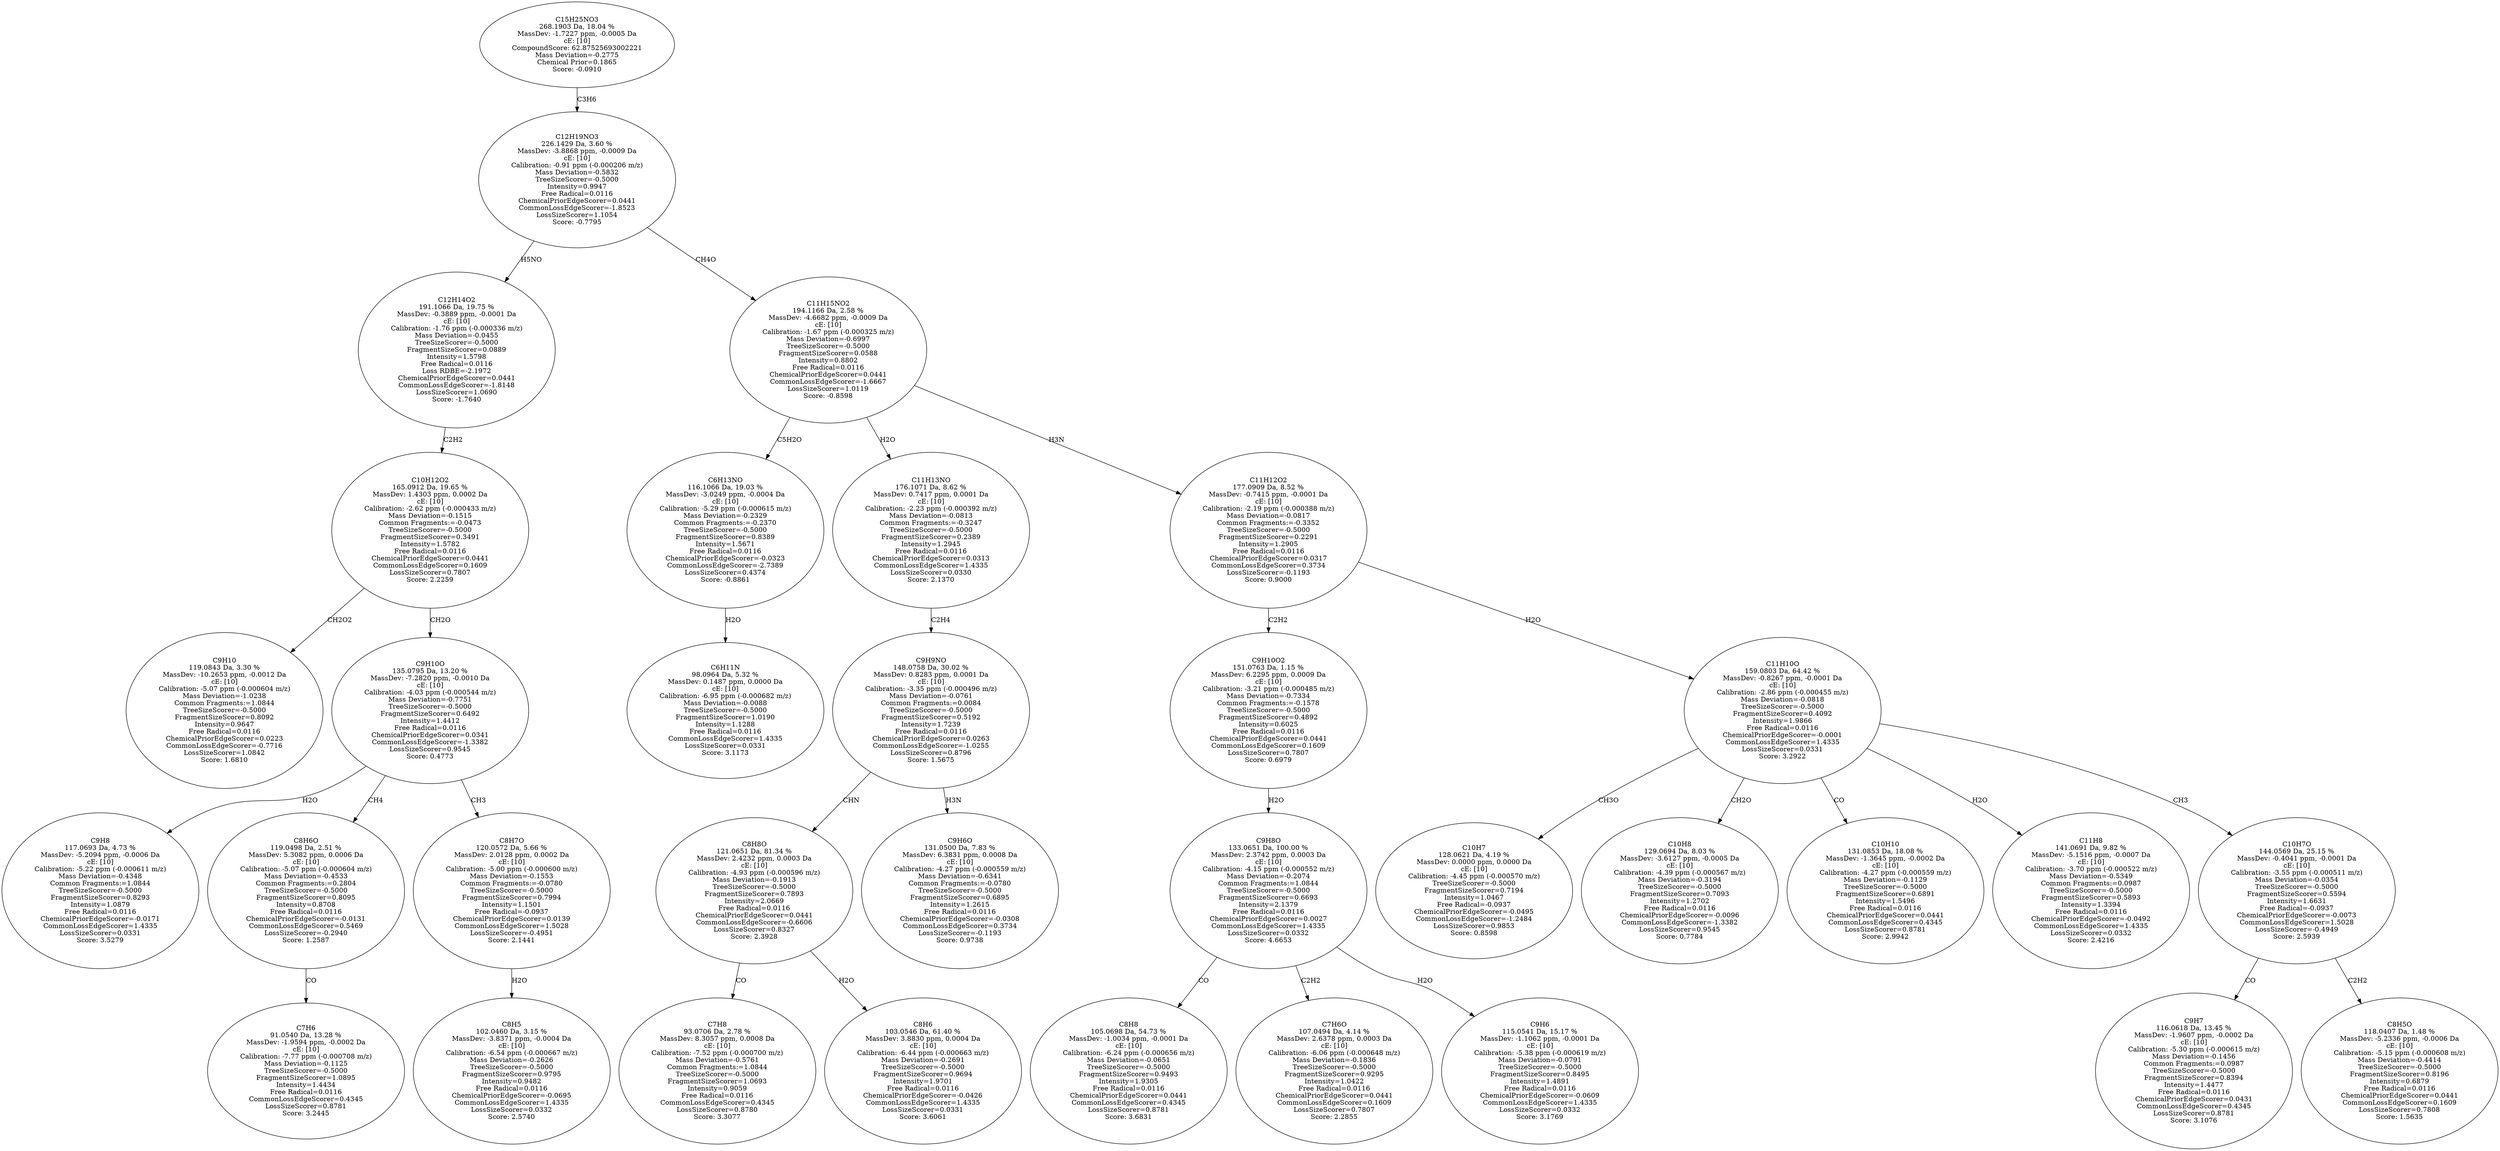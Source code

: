 strict digraph {
v1 [label="C9H10\n119.0843 Da, 3.30 %\nMassDev: -10.2653 ppm, -0.0012 Da\ncE: [10]\nCalibration: -5.07 ppm (-0.000604 m/z)\nMass Deviation=-1.0238\nCommon Fragments:=1.0844\nTreeSizeScorer=-0.5000\nFragmentSizeScorer=0.8092\nIntensity=0.9647\nFree Radical=0.0116\nChemicalPriorEdgeScorer=0.0223\nCommonLossEdgeScorer=-0.7716\nLossSizeScorer=1.0842\nScore: 1.6810"];
v2 [label="C9H8\n117.0693 Da, 4.73 %\nMassDev: -5.2094 ppm, -0.0006 Da\ncE: [10]\nCalibration: -5.22 ppm (-0.000611 m/z)\nMass Deviation=-0.4348\nCommon Fragments:=1.0844\nTreeSizeScorer=-0.5000\nFragmentSizeScorer=0.8293\nIntensity=1.0879\nFree Radical=0.0116\nChemicalPriorEdgeScorer=-0.0171\nCommonLossEdgeScorer=1.4335\nLossSizeScorer=0.0331\nScore: 3.5279"];
v3 [label="C7H6\n91.0540 Da, 13.28 %\nMassDev: -1.9594 ppm, -0.0002 Da\ncE: [10]\nCalibration: -7.77 ppm (-0.000708 m/z)\nMass Deviation=-0.1125\nTreeSizeScorer=-0.5000\nFragmentSizeScorer=1.0895\nIntensity=1.4434\nFree Radical=0.0116\nCommonLossEdgeScorer=0.4345\nLossSizeScorer=0.8781\nScore: 3.2445"];
v4 [label="C8H6O\n119.0498 Da, 2.51 %\nMassDev: 5.3082 ppm, 0.0006 Da\ncE: [10]\nCalibration: -5.07 ppm (-0.000604 m/z)\nMass Deviation=-0.4533\nCommon Fragments:=0.2804\nTreeSizeScorer=-0.5000\nFragmentSizeScorer=0.8095\nIntensity=0.8708\nFree Radical=0.0116\nChemicalPriorEdgeScorer=-0.0131\nCommonLossEdgeScorer=0.5469\nLossSizeScorer=-0.2940\nScore: 1.2587"];
v5 [label="C8H5\n102.0460 Da, 3.15 %\nMassDev: -3.8371 ppm, -0.0004 Da\ncE: [10]\nCalibration: -6.54 ppm (-0.000667 m/z)\nMass Deviation=-0.2626\nTreeSizeScorer=-0.5000\nFragmentSizeScorer=0.9795\nIntensity=0.9482\nFree Radical=0.0116\nChemicalPriorEdgeScorer=-0.0695\nCommonLossEdgeScorer=1.4335\nLossSizeScorer=0.0332\nScore: 2.5740"];
v6 [label="C8H7O\n120.0572 Da, 5.66 %\nMassDev: 2.0128 ppm, 0.0002 Da\ncE: [10]\nCalibration: -5.00 ppm (-0.000600 m/z)\nMass Deviation=-0.1553\nCommon Fragments:=-0.0780\nTreeSizeScorer=-0.5000\nFragmentSizeScorer=0.7994\nIntensity=1.1501\nFree Radical=-0.0937\nChemicalPriorEdgeScorer=0.0139\nCommonLossEdgeScorer=1.5028\nLossSizeScorer=-0.4951\nScore: 2.1441"];
v7 [label="C9H10O\n135.0795 Da, 13.20 %\nMassDev: -7.2820 ppm, -0.0010 Da\ncE: [10]\nCalibration: -4.03 ppm (-0.000544 m/z)\nMass Deviation=-0.7751\nTreeSizeScorer=-0.5000\nFragmentSizeScorer=0.6492\nIntensity=1.4412\nFree Radical=0.0116\nChemicalPriorEdgeScorer=0.0341\nCommonLossEdgeScorer=-1.3382\nLossSizeScorer=0.9545\nScore: 0.4773"];
v8 [label="C10H12O2\n165.0912 Da, 19.65 %\nMassDev: 1.4303 ppm, 0.0002 Da\ncE: [10]\nCalibration: -2.62 ppm (-0.000433 m/z)\nMass Deviation=-0.1515\nCommon Fragments:=-0.0473\nTreeSizeScorer=-0.5000\nFragmentSizeScorer=0.3491\nIntensity=1.5782\nFree Radical=0.0116\nChemicalPriorEdgeScorer=0.0441\nCommonLossEdgeScorer=0.1609\nLossSizeScorer=0.7807\nScore: 2.2259"];
v9 [label="C12H14O2\n191.1066 Da, 19.75 %\nMassDev: -0.3889 ppm, -0.0001 Da\ncE: [10]\nCalibration: -1.76 ppm (-0.000336 m/z)\nMass Deviation=-0.0455\nTreeSizeScorer=-0.5000\nFragmentSizeScorer=0.0889\nIntensity=1.5798\nFree Radical=0.0116\nLoss RDBE=-2.1972\nChemicalPriorEdgeScorer=0.0441\nCommonLossEdgeScorer=-1.8148\nLossSizeScorer=1.0690\nScore: -1.7640"];
v10 [label="C6H11N\n98.0964 Da, 5.32 %\nMassDev: 0.1487 ppm, 0.0000 Da\ncE: [10]\nCalibration: -6.95 ppm (-0.000682 m/z)\nMass Deviation=-0.0088\nTreeSizeScorer=-0.5000\nFragmentSizeScorer=1.0190\nIntensity=1.1288\nFree Radical=0.0116\nCommonLossEdgeScorer=1.4335\nLossSizeScorer=0.0331\nScore: 3.1173"];
v11 [label="C6H13NO\n116.1066 Da, 19.03 %\nMassDev: -3.0249 ppm, -0.0004 Da\ncE: [10]\nCalibration: -5.29 ppm (-0.000615 m/z)\nMass Deviation=-0.2329\nCommon Fragments:=-0.2370\nTreeSizeScorer=-0.5000\nFragmentSizeScorer=0.8389\nIntensity=1.5671\nFree Radical=0.0116\nChemicalPriorEdgeScorer=-0.0323\nCommonLossEdgeScorer=-2.7389\nLossSizeScorer=0.4374\nScore: -0.8861"];
v12 [label="C7H8\n93.0706 Da, 2.78 %\nMassDev: 8.3057 ppm, 0.0008 Da\ncE: [10]\nCalibration: -7.52 ppm (-0.000700 m/z)\nMass Deviation=-0.5761\nCommon Fragments:=1.0844\nTreeSizeScorer=-0.5000\nFragmentSizeScorer=1.0693\nIntensity=0.9059\nFree Radical=0.0116\nCommonLossEdgeScorer=0.4345\nLossSizeScorer=0.8780\nScore: 3.3077"];
v13 [label="C8H6\n103.0546 Da, 61.40 %\nMassDev: 3.8830 ppm, 0.0004 Da\ncE: [10]\nCalibration: -6.44 ppm (-0.000663 m/z)\nMass Deviation=-0.2691\nTreeSizeScorer=-0.5000\nFragmentSizeScorer=0.9694\nIntensity=1.9701\nFree Radical=0.0116\nChemicalPriorEdgeScorer=-0.0426\nCommonLossEdgeScorer=1.4335\nLossSizeScorer=0.0331\nScore: 3.6061"];
v14 [label="C8H8O\n121.0651 Da, 81.34 %\nMassDev: 2.4232 ppm, 0.0003 Da\ncE: [10]\nCalibration: -4.93 ppm (-0.000596 m/z)\nMass Deviation=-0.1913\nTreeSizeScorer=-0.5000\nFragmentSizeScorer=0.7893\nIntensity=2.0669\nFree Radical=0.0116\nChemicalPriorEdgeScorer=0.0441\nCommonLossEdgeScorer=-0.6606\nLossSizeScorer=0.8327\nScore: 2.3928"];
v15 [label="C9H6O\n131.0500 Da, 7.83 %\nMassDev: 6.3831 ppm, 0.0008 Da\ncE: [10]\nCalibration: -4.27 ppm (-0.000559 m/z)\nMass Deviation=-0.6341\nCommon Fragments:=-0.0780\nTreeSizeScorer=-0.5000\nFragmentSizeScorer=0.6895\nIntensity=1.2615\nFree Radical=0.0116\nChemicalPriorEdgeScorer=-0.0308\nCommonLossEdgeScorer=0.3734\nLossSizeScorer=-0.1193\nScore: 0.9738"];
v16 [label="C9H9NO\n148.0758 Da, 30.02 %\nMassDev: 0.8283 ppm, 0.0001 Da\ncE: [10]\nCalibration: -3.35 ppm (-0.000496 m/z)\nMass Deviation=-0.0761\nCommon Fragments:=0.0084\nTreeSizeScorer=-0.5000\nFragmentSizeScorer=0.5192\nIntensity=1.7239\nFree Radical=0.0116\nChemicalPriorEdgeScorer=0.0263\nCommonLossEdgeScorer=-1.0255\nLossSizeScorer=0.8796\nScore: 1.5675"];
v17 [label="C11H13NO\n176.1071 Da, 8.62 %\nMassDev: 0.7417 ppm, 0.0001 Da\ncE: [10]\nCalibration: -2.23 ppm (-0.000392 m/z)\nMass Deviation=-0.0813\nCommon Fragments:=-0.3247\nTreeSizeScorer=-0.5000\nFragmentSizeScorer=0.2389\nIntensity=1.2945\nFree Radical=0.0116\nChemicalPriorEdgeScorer=0.0313\nCommonLossEdgeScorer=1.4335\nLossSizeScorer=0.0330\nScore: 2.1370"];
v18 [label="C8H8\n105.0698 Da, 54.73 %\nMassDev: -1.0034 ppm, -0.0001 Da\ncE: [10]\nCalibration: -6.24 ppm (-0.000656 m/z)\nMass Deviation=-0.0651\nTreeSizeScorer=-0.5000\nFragmentSizeScorer=0.9493\nIntensity=1.9305\nFree Radical=0.0116\nChemicalPriorEdgeScorer=0.0441\nCommonLossEdgeScorer=0.4345\nLossSizeScorer=0.8781\nScore: 3.6831"];
v19 [label="C7H6O\n107.0494 Da, 4.14 %\nMassDev: 2.6378 ppm, 0.0003 Da\ncE: [10]\nCalibration: -6.06 ppm (-0.000648 m/z)\nMass Deviation=-0.1836\nTreeSizeScorer=-0.5000\nFragmentSizeScorer=0.9295\nIntensity=1.0422\nFree Radical=0.0116\nChemicalPriorEdgeScorer=0.0441\nCommonLossEdgeScorer=0.1609\nLossSizeScorer=0.7807\nScore: 2.2855"];
v20 [label="C9H6\n115.0541 Da, 15.17 %\nMassDev: -1.1062 ppm, -0.0001 Da\ncE: [10]\nCalibration: -5.38 ppm (-0.000619 m/z)\nMass Deviation=-0.0791\nTreeSizeScorer=-0.5000\nFragmentSizeScorer=0.8495\nIntensity=1.4891\nFree Radical=0.0116\nChemicalPriorEdgeScorer=-0.0609\nCommonLossEdgeScorer=1.4335\nLossSizeScorer=0.0332\nScore: 3.1769"];
v21 [label="C9H8O\n133.0651 Da, 100.00 %\nMassDev: 2.3742 ppm, 0.0003 Da\ncE: [10]\nCalibration: -4.15 ppm (-0.000552 m/z)\nMass Deviation=-0.2074\nCommon Fragments:=1.0844\nTreeSizeScorer=-0.5000\nFragmentSizeScorer=0.6693\nIntensity=2.1379\nFree Radical=0.0116\nChemicalPriorEdgeScorer=0.0027\nCommonLossEdgeScorer=1.4335\nLossSizeScorer=0.0332\nScore: 4.6653"];
v22 [label="C9H10O2\n151.0763 Da, 1.15 %\nMassDev: 6.2295 ppm, 0.0009 Da\ncE: [10]\nCalibration: -3.21 ppm (-0.000485 m/z)\nMass Deviation=-0.7334\nCommon Fragments:=-0.1578\nTreeSizeScorer=-0.5000\nFragmentSizeScorer=0.4892\nIntensity=0.6025\nFree Radical=0.0116\nChemicalPriorEdgeScorer=0.0441\nCommonLossEdgeScorer=0.1609\nLossSizeScorer=0.7807\nScore: 0.6979"];
v23 [label="C10H7\n128.0621 Da, 4.19 %\nMassDev: 0.0000 ppm, 0.0000 Da\ncE: [10]\nCalibration: -4.45 ppm (-0.000570 m/z)\nTreeSizeScorer=-0.5000\nFragmentSizeScorer=0.7194\nIntensity=1.0467\nFree Radical=-0.0937\nChemicalPriorEdgeScorer=-0.0495\nCommonLossEdgeScorer=-1.2484\nLossSizeScorer=0.9853\nScore: 0.8598"];
v24 [label="C10H8\n129.0694 Da, 8.03 %\nMassDev: -3.6127 ppm, -0.0005 Da\ncE: [10]\nCalibration: -4.39 ppm (-0.000567 m/z)\nMass Deviation=-0.3194\nTreeSizeScorer=-0.5000\nFragmentSizeScorer=0.7093\nIntensity=1.2702\nFree Radical=0.0116\nChemicalPriorEdgeScorer=-0.0096\nCommonLossEdgeScorer=-1.3382\nLossSizeScorer=0.9545\nScore: 0.7784"];
v25 [label="C10H10\n131.0853 Da, 18.08 %\nMassDev: -1.3645 ppm, -0.0002 Da\ncE: [10]\nCalibration: -4.27 ppm (-0.000559 m/z)\nMass Deviation=-0.1129\nTreeSizeScorer=-0.5000\nFragmentSizeScorer=0.6891\nIntensity=1.5496\nFree Radical=0.0116\nChemicalPriorEdgeScorer=0.0441\nCommonLossEdgeScorer=0.4345\nLossSizeScorer=0.8781\nScore: 2.9942"];
v26 [label="C11H8\n141.0691 Da, 9.82 %\nMassDev: -5.1516 ppm, -0.0007 Da\ncE: [10]\nCalibration: -3.70 ppm (-0.000522 m/z)\nMass Deviation=-0.5349\nCommon Fragments:=0.0987\nTreeSizeScorer=-0.5000\nFragmentSizeScorer=0.5893\nIntensity=1.3394\nFree Radical=0.0116\nChemicalPriorEdgeScorer=-0.0492\nCommonLossEdgeScorer=1.4335\nLossSizeScorer=0.0332\nScore: 2.4216"];
v27 [label="C9H7\n116.0618 Da, 13.45 %\nMassDev: -1.9607 ppm, -0.0002 Da\ncE: [10]\nCalibration: -5.30 ppm (-0.000615 m/z)\nMass Deviation=-0.1456\nCommon Fragments:=0.0987\nTreeSizeScorer=-0.5000\nFragmentSizeScorer=0.8394\nIntensity=1.4477\nFree Radical=0.0116\nChemicalPriorEdgeScorer=0.0431\nCommonLossEdgeScorer=0.4345\nLossSizeScorer=0.8781\nScore: 3.1076"];
v28 [label="C8H5O\n118.0407 Da, 1.48 %\nMassDev: -5.2336 ppm, -0.0006 Da\ncE: [10]\nCalibration: -5.15 ppm (-0.000608 m/z)\nMass Deviation=-0.4414\nTreeSizeScorer=-0.5000\nFragmentSizeScorer=0.8196\nIntensity=0.6879\nFree Radical=0.0116\nChemicalPriorEdgeScorer=0.0441\nCommonLossEdgeScorer=0.1609\nLossSizeScorer=0.7808\nScore: 1.5635"];
v29 [label="C10H7O\n144.0569 Da, 25.15 %\nMassDev: -0.4041 ppm, -0.0001 Da\ncE: [10]\nCalibration: -3.55 ppm (-0.000511 m/z)\nMass Deviation=-0.0354\nTreeSizeScorer=-0.5000\nFragmentSizeScorer=0.5594\nIntensity=1.6631\nFree Radical=-0.0937\nChemicalPriorEdgeScorer=-0.0073\nCommonLossEdgeScorer=1.5028\nLossSizeScorer=-0.4949\nScore: 2.5939"];
v30 [label="C11H10O\n159.0803 Da, 64.42 %\nMassDev: -0.8267 ppm, -0.0001 Da\ncE: [10]\nCalibration: -2.86 ppm (-0.000455 m/z)\nMass Deviation=-0.0818\nTreeSizeScorer=-0.5000\nFragmentSizeScorer=0.4092\nIntensity=1.9866\nFree Radical=0.0116\nChemicalPriorEdgeScorer=-0.0001\nCommonLossEdgeScorer=1.4335\nLossSizeScorer=0.0331\nScore: 3.2922"];
v31 [label="C11H12O2\n177.0909 Da, 8.52 %\nMassDev: -0.7415 ppm, -0.0001 Da\ncE: [10]\nCalibration: -2.19 ppm (-0.000388 m/z)\nMass Deviation=-0.0817\nCommon Fragments:=-0.3352\nTreeSizeScorer=-0.5000\nFragmentSizeScorer=0.2291\nIntensity=1.2905\nFree Radical=0.0116\nChemicalPriorEdgeScorer=0.0317\nCommonLossEdgeScorer=0.3734\nLossSizeScorer=-0.1193\nScore: 0.9000"];
v32 [label="C11H15NO2\n194.1166 Da, 2.58 %\nMassDev: -4.6682 ppm, -0.0009 Da\ncE: [10]\nCalibration: -1.67 ppm (-0.000325 m/z)\nMass Deviation=-0.6997\nTreeSizeScorer=-0.5000\nFragmentSizeScorer=0.0588\nIntensity=0.8802\nFree Radical=0.0116\nChemicalPriorEdgeScorer=0.0441\nCommonLossEdgeScorer=-1.6667\nLossSizeScorer=1.0119\nScore: -0.8598"];
v33 [label="C12H19NO3\n226.1429 Da, 3.60 %\nMassDev: -3.8868 ppm, -0.0009 Da\ncE: [10]\nCalibration: -0.91 ppm (-0.000206 m/z)\nMass Deviation=-0.5832\nTreeSizeScorer=-0.5000\nIntensity=0.9947\nFree Radical=0.0116\nChemicalPriorEdgeScorer=0.0441\nCommonLossEdgeScorer=-1.8523\nLossSizeScorer=1.1054\nScore: -0.7795"];
v34 [label="C15H25NO3\n268.1903 Da, 18.04 %\nMassDev: -1.7227 ppm, -0.0005 Da\ncE: [10]\nCompoundScore: 62.87525693002221\nMass Deviation=-0.2775\nChemical Prior=0.1865\nScore: -0.0910"];
v8 -> v1 [label="CH2O2"];
v7 -> v2 [label="H2O"];
v4 -> v3 [label="CO"];
v7 -> v4 [label="CH4"];
v6 -> v5 [label="H2O"];
v7 -> v6 [label="CH3"];
v8 -> v7 [label="CH2O"];
v9 -> v8 [label="C2H2"];
v33 -> v9 [label="H5NO"];
v11 -> v10 [label="H2O"];
v32 -> v11 [label="C5H2O"];
v14 -> v12 [label="CO"];
v14 -> v13 [label="H2O"];
v16 -> v14 [label="CHN"];
v16 -> v15 [label="H3N"];
v17 -> v16 [label="C2H4"];
v32 -> v17 [label="H2O"];
v21 -> v18 [label="CO"];
v21 -> v19 [label="C2H2"];
v21 -> v20 [label="H2O"];
v22 -> v21 [label="H2O"];
v31 -> v22 [label="C2H2"];
v30 -> v23 [label="CH3O"];
v30 -> v24 [label="CH2O"];
v30 -> v25 [label="CO"];
v30 -> v26 [label="H2O"];
v29 -> v27 [label="CO"];
v29 -> v28 [label="C2H2"];
v30 -> v29 [label="CH3"];
v31 -> v30 [label="H2O"];
v32 -> v31 [label="H3N"];
v33 -> v32 [label="CH4O"];
v34 -> v33 [label="C3H6"];
}